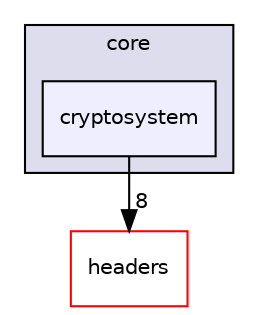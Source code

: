 digraph "/home/runner/work/PEPITAS-Cryptocurrency/PEPITAS-Cryptocurrency/src/core/cryptosystem" {
  compound=true
  node [ fontsize="10", fontname="Helvetica"];
  edge [ labelfontsize="10", labelfontname="Helvetica"];
  subgraph clusterdir_aebb8dcc11953d78e620bbef0b9e2183 {
    graph [ bgcolor="#ddddee", pencolor="black", label="core" fontname="Helvetica", fontsize="10", URL="dir_aebb8dcc11953d78e620bbef0b9e2183.html"]
  dir_20c6d9e430fc51dbb210ba9f0345a9ce [shape=box, label="cryptosystem", style="filled", fillcolor="#eeeeff", pencolor="black", URL="dir_20c6d9e430fc51dbb210ba9f0345a9ce.html"];
  }
  dir_7f57b1e41c5acd0e859ae5f3a2b075a9 [shape=box label="headers" fillcolor="white" style="filled" color="red" URL="dir_7f57b1e41c5acd0e859ae5f3a2b075a9.html"];
  dir_20c6d9e430fc51dbb210ba9f0345a9ce->dir_7f57b1e41c5acd0e859ae5f3a2b075a9 [headlabel="8", labeldistance=1.5 headhref="dir_000011_000000.html"];
}
